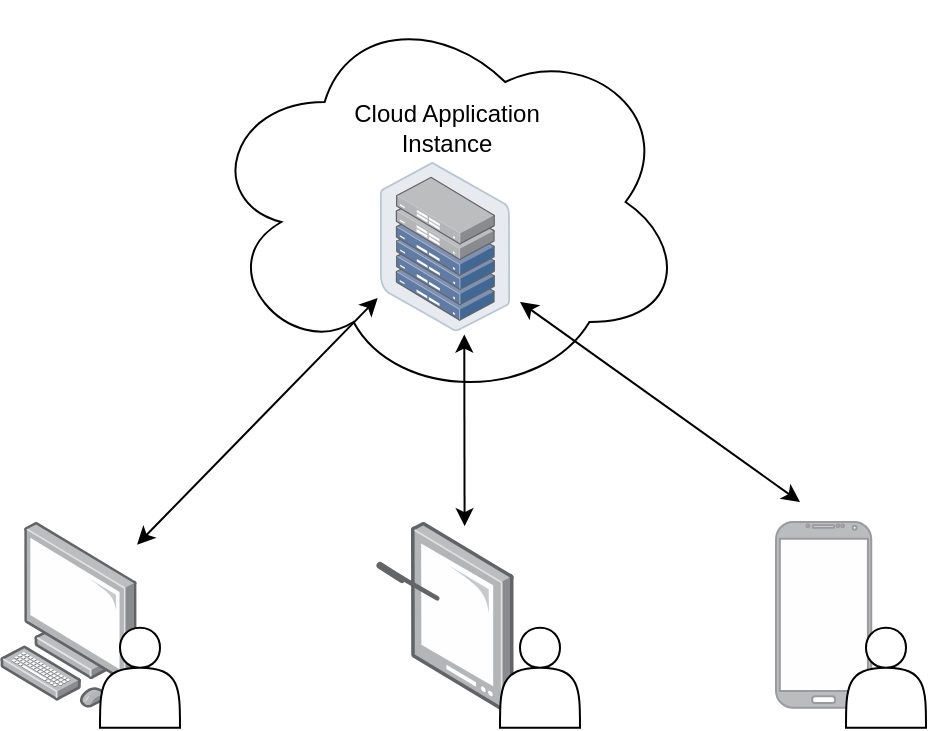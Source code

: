 <mxfile version="24.7.17">
  <diagram name="Page-1" id="0pbR37fy-8RCgxXV9L8N">
    <mxGraphModel dx="1434" dy="1926" grid="1" gridSize="10" guides="1" tooltips="1" connect="1" arrows="1" fold="1" page="1" pageScale="1" pageWidth="850" pageHeight="1100" math="0" shadow="0">
      <root>
        <mxCell id="0" />
        <mxCell id="1" parent="0" />
        <mxCell id="WMZIigE4Ksuk-LYmvngB-7" value="" style="whiteSpace=wrap;html=1;fillColor=#fefefe;strokeColor=#b85450;fontColor=#ececec;labelBackgroundColor=#ececec;gradientColor=none;" vertex="1" parent="1">
          <mxGeometry x="519" y="246" width="45" height="80" as="geometry" />
        </mxCell>
        <mxCell id="6AcQH9RrlWRlE2u4x-1C-1" value="" style="ellipse;shape=cloud;whiteSpace=wrap;html=1;" parent="1" vertex="1">
          <mxGeometry x="232.135" y="-20" width="240.73" height="200" as="geometry" />
        </mxCell>
        <mxCell id="6AcQH9RrlWRlE2u4x-1C-3" value="" style="image;points=[];aspect=fixed;html=1;align=center;shadow=0;dashed=0;image=img/lib/allied_telesis/computer_and_terminals/Personal_Computer.svg;" parent="1" vertex="1">
          <mxGeometry x="130" y="240" width="68.54" height="92.89" as="geometry" />
        </mxCell>
        <mxCell id="6AcQH9RrlWRlE2u4x-1C-4" value="" style="shape=actor;whiteSpace=wrap;html=1;" parent="1" vertex="1">
          <mxGeometry x="180" y="292.89" width="40" height="50" as="geometry" />
        </mxCell>
        <mxCell id="6AcQH9RrlWRlE2u4x-1C-5" value="" style="endArrow=classic;startArrow=classic;html=1;rounded=0;entryX=-0.017;entryY=0.804;entryDx=0;entryDy=0;entryPerimeter=0;" parent="1" source="6AcQH9RrlWRlE2u4x-1C-3" target="WMZIigE4Ksuk-LYmvngB-8" edge="1">
          <mxGeometry width="50" height="50" relative="1" as="geometry">
            <mxPoint x="199" y="243" as="sourcePoint" />
            <mxPoint x="300" y="110" as="targetPoint" />
          </mxGeometry>
        </mxCell>
        <mxCell id="6AcQH9RrlWRlE2u4x-1C-6" value="" style="image;points=[];aspect=fixed;html=1;align=center;shadow=0;dashed=0;image=img/lib/allied_telesis/computer_and_terminals/Tablet_Alternative.svg;" parent="1" vertex="1">
          <mxGeometry x="318" y="240" width="69" height="94" as="geometry" />
        </mxCell>
        <mxCell id="6AcQH9RrlWRlE2u4x-1C-7" value="" style="shape=actor;whiteSpace=wrap;html=1;" parent="1" vertex="1">
          <mxGeometry x="380" y="292.89" width="40" height="50" as="geometry" />
        </mxCell>
        <mxCell id="6AcQH9RrlWRlE2u4x-1C-10" value="" style="endArrow=classic;startArrow=classic;html=1;rounded=0;entryX=0.648;entryY=1.02;entryDx=0;entryDy=0;entryPerimeter=0;exitX=0.642;exitY=0.022;exitDx=0;exitDy=0;exitPerimeter=0;startSize=6;strokeWidth=1;jumpSize=6;targetPerimeterSpacing=0;sourcePerimeterSpacing=6;strokeColor=default;spacing=2;labelPosition=left;verticalLabelPosition=middle;align=right;verticalAlign=middle;" parent="1" source="6AcQH9RrlWRlE2u4x-1C-6" target="WMZIigE4Ksuk-LYmvngB-8" edge="1">
          <mxGeometry width="50" height="50" relative="1" as="geometry">
            <mxPoint x="239" y="216.36" as="sourcePoint" />
            <mxPoint x="384" y="264.36" as="targetPoint" />
          </mxGeometry>
        </mxCell>
        <mxCell id="6AcQH9RrlWRlE2u4x-1C-11" value="" style="endArrow=classic;startArrow=classic;html=1;rounded=0;" parent="1" edge="1">
          <mxGeometry width="50" height="50" relative="1" as="geometry">
            <mxPoint x="530" y="230" as="sourcePoint" />
            <mxPoint x="390" y="130" as="targetPoint" />
          </mxGeometry>
        </mxCell>
        <mxCell id="WMZIigE4Ksuk-LYmvngB-5" value="" style="verticalLabelPosition=bottom;verticalAlign=top;html=1;shadow=0;dashed=0;strokeWidth=1;shape=mxgraph.android.phone2;strokeColor=#9a9a9f;fillColor=#bbbcbe;aspect=fixed;" vertex="1" parent="1">
          <mxGeometry x="518" y="240" width="47.63" height="92.89" as="geometry" />
        </mxCell>
        <mxCell id="6AcQH9RrlWRlE2u4x-1C-9" value="" style="shape=actor;whiteSpace=wrap;html=1;" parent="1" vertex="1">
          <mxGeometry x="553" y="292.89" width="40" height="50" as="geometry" />
        </mxCell>
        <mxCell id="WMZIigE4Ksuk-LYmvngB-8" value="Cloud Application&lt;div&gt;Instance&lt;/div&gt;" style="image;points=[];aspect=fixed;html=1;align=center;shadow=0;dashed=0;image=img/lib/allied_telesis/storage/Datacenter_Server_Half_Rack_ToR.svg;labelPosition=center;verticalLabelPosition=top;verticalAlign=bottom;" vertex="1" parent="1">
          <mxGeometry x="319.945" y="60" width="65.11" height="84.6" as="geometry" />
        </mxCell>
      </root>
    </mxGraphModel>
  </diagram>
</mxfile>
